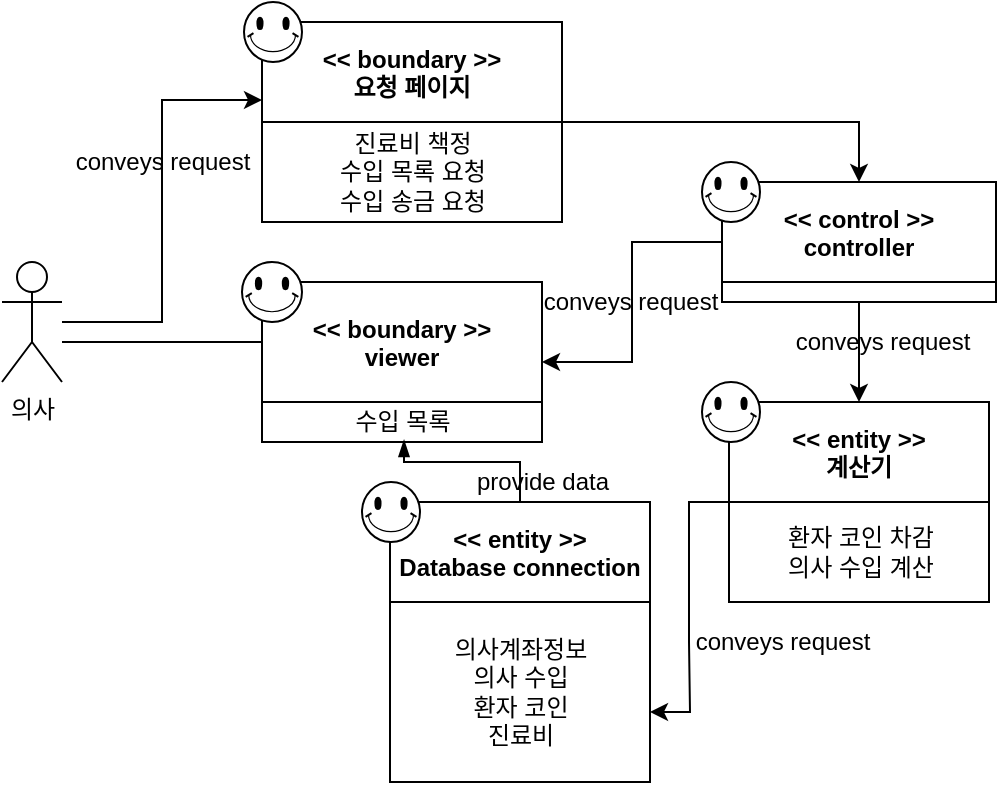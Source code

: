 <mxfile version="14.6.6" type="github"><diagram id="vxmuDIaz38fqzsAZQks_" name="Page-1"><mxGraphModel dx="946" dy="544" grid="1" gridSize="10" guides="1" tooltips="1" connect="1" arrows="1" fold="1" page="1" pageScale="1" pageWidth="827" pageHeight="1169" math="0" shadow="0"><root><mxCell id="0"/><mxCell id="1" parent="0"/><mxCell id="Y23VU7PuElIZQioHlM2i-16" style="edgeStyle=orthogonalEdgeStyle;rounded=0;orthogonalLoop=1;jettySize=auto;html=1;entryX=0;entryY=0.39;entryDx=0;entryDy=0;entryPerimeter=0;" parent="1" source="Y23VU7PuElIZQioHlM2i-1" target="Y23VU7PuElIZQioHlM2i-9" edge="1"><mxGeometry relative="1" as="geometry"/></mxCell><mxCell id="Y23VU7PuElIZQioHlM2i-1" value="의사" style="shape=umlActor;verticalLabelPosition=bottom;verticalAlign=top;html=1;outlineConnect=0;" parent="1" vertex="1"><mxGeometry x="90" y="200" width="30" height="60" as="geometry"/></mxCell><mxCell id="Y23VU7PuElIZQioHlM2i-14" style="edgeStyle=orthogonalEdgeStyle;rounded=0;orthogonalLoop=1;jettySize=auto;html=1;" parent="1" source="Y23VU7PuElIZQioHlM2i-4" edge="1"><mxGeometry relative="1" as="geometry"><mxPoint x="518.5" y="270" as="targetPoint"/></mxGeometry></mxCell><mxCell id="Y23VU7PuElIZQioHlM2i-17" style="edgeStyle=orthogonalEdgeStyle;rounded=0;orthogonalLoop=1;jettySize=auto;html=1;" parent="1" source="Y23VU7PuElIZQioHlM2i-4" target="Y23VU7PuElIZQioHlM2i-10" edge="1"><mxGeometry relative="1" as="geometry"/></mxCell><mxCell id="Y23VU7PuElIZQioHlM2i-4" value="&lt;&lt; control &gt;&gt;&#xa;controller" style="swimlane;startSize=50;" parent="1" vertex="1"><mxGeometry x="450" y="160" width="137" height="60" as="geometry"/></mxCell><mxCell id="Y23VU7PuElIZQioHlM2i-20" style="edgeStyle=orthogonalEdgeStyle;rounded=0;orthogonalLoop=1;jettySize=auto;html=1;entryX=0.517;entryY=0.95;entryDx=0;entryDy=0;entryPerimeter=0;endArrow=blockThin;endFill=1;" parent="1" source="Y23VU7PuElIZQioHlM2i-5" target="Y23VU7PuElIZQioHlM2i-19" edge="1"><mxGeometry relative="1" as="geometry"/></mxCell><mxCell id="Y23VU7PuElIZQioHlM2i-5" value="&lt;&lt; entity &gt;&gt;&#xa;Database connection" style="swimlane;startSize=50;" parent="1" vertex="1"><mxGeometry x="284" y="320" width="130" height="140" as="geometry"/></mxCell><mxCell id="Y23VU7PuElIZQioHlM2i-7" value="의사계좌정보&lt;br&gt;의사 수입&lt;br&gt;환자 코인&lt;br&gt;진료비" style="text;html=1;align=center;verticalAlign=middle;resizable=0;points=[];autosize=1;strokeColor=none;" parent="Y23VU7PuElIZQioHlM2i-5" vertex="1"><mxGeometry x="25" y="65" width="80" height="60" as="geometry"/></mxCell><mxCell id="Y23VU7PuElIZQioHlM2i-22" value="" style="verticalLabelPosition=bottom;verticalAlign=top;html=1;shape=mxgraph.basic.smiley" parent="Y23VU7PuElIZQioHlM2i-5" vertex="1"><mxGeometry x="-14" y="-10" width="29" height="30" as="geometry"/></mxCell><mxCell id="Y23VU7PuElIZQioHlM2i-15" style="edgeStyle=orthogonalEdgeStyle;rounded=0;orthogonalLoop=1;jettySize=auto;html=1;entryX=1;entryY=0.75;entryDx=0;entryDy=0;" parent="1" source="Y23VU7PuElIZQioHlM2i-6" target="Y23VU7PuElIZQioHlM2i-5" edge="1"><mxGeometry relative="1" as="geometry"/></mxCell><mxCell id="Y23VU7PuElIZQioHlM2i-6" value="&lt;&lt; entity &gt;&gt;&#xa;계산기" style="swimlane;startSize=50;" parent="1" vertex="1"><mxGeometry x="453.5" y="270" width="130" height="100" as="geometry"/></mxCell><mxCell id="Y23VU7PuElIZQioHlM2i-8" value="환자 코인 차감&lt;br&gt;의사 수입 계산" style="text;html=1;align=center;verticalAlign=middle;resizable=0;points=[];autosize=1;strokeColor=none;" parent="Y23VU7PuElIZQioHlM2i-6" vertex="1"><mxGeometry x="25" y="60" width="80" height="30" as="geometry"/></mxCell><mxCell id="Y23VU7PuElIZQioHlM2i-25" value="" style="verticalLabelPosition=bottom;verticalAlign=top;html=1;shape=mxgraph.basic.smiley" parent="Y23VU7PuElIZQioHlM2i-6" vertex="1"><mxGeometry x="-13.5" y="-10" width="29" height="30" as="geometry"/></mxCell><mxCell id="Y23VU7PuElIZQioHlM2i-13" style="edgeStyle=orthogonalEdgeStyle;rounded=0;orthogonalLoop=1;jettySize=auto;html=1;entryX=0.5;entryY=0;entryDx=0;entryDy=0;" parent="1" source="Y23VU7PuElIZQioHlM2i-9" target="Y23VU7PuElIZQioHlM2i-4" edge="1"><mxGeometry relative="1" as="geometry"/></mxCell><mxCell id="Y23VU7PuElIZQioHlM2i-9" value="&lt;&lt; boundary &gt;&gt;&#xa;요청 페이지" style="swimlane;startSize=50;" parent="1" vertex="1"><mxGeometry x="220" y="80" width="150" height="100" as="geometry"/></mxCell><mxCell id="Y23VU7PuElIZQioHlM2i-11" value="진료비 책정&lt;br&gt;수입 목록 요청&lt;br&gt;수입 송금 요청" style="text;html=1;align=center;verticalAlign=middle;resizable=0;points=[];autosize=1;strokeColor=none;" parent="Y23VU7PuElIZQioHlM2i-9" vertex="1"><mxGeometry x="35" y="50" width="80" height="50" as="geometry"/></mxCell><mxCell id="Y23VU7PuElIZQioHlM2i-26" value="" style="verticalLabelPosition=bottom;verticalAlign=top;html=1;shape=mxgraph.basic.smiley" parent="Y23VU7PuElIZQioHlM2i-9" vertex="1"><mxGeometry x="-9" y="-10" width="29" height="30" as="geometry"/></mxCell><mxCell id="Y23VU7PuElIZQioHlM2i-18" style="edgeStyle=orthogonalEdgeStyle;rounded=0;orthogonalLoop=1;jettySize=auto;html=1;endArrow=none;endFill=0;" parent="1" source="Y23VU7PuElIZQioHlM2i-10" target="Y23VU7PuElIZQioHlM2i-1" edge="1"><mxGeometry relative="1" as="geometry"><Array as="points"><mxPoint x="170" y="240"/><mxPoint x="170" y="240"/></Array></mxGeometry></mxCell><mxCell id="Y23VU7PuElIZQioHlM2i-10" value="&lt;&lt; boundary &gt;&gt;&#xa;viewer" style="swimlane;startSize=60;" parent="1" vertex="1"><mxGeometry x="220" y="210" width="140" height="80" as="geometry"/></mxCell><mxCell id="Y23VU7PuElIZQioHlM2i-19" value="수입 목록" style="text;html=1;align=center;verticalAlign=middle;resizable=0;points=[];autosize=1;strokeColor=none;" parent="Y23VU7PuElIZQioHlM2i-10" vertex="1"><mxGeometry x="40" y="60" width="60" height="20" as="geometry"/></mxCell><mxCell id="Y23VU7PuElIZQioHlM2i-24" value="" style="verticalLabelPosition=bottom;verticalAlign=top;html=1;shape=mxgraph.basic.smiley" parent="Y23VU7PuElIZQioHlM2i-10" vertex="1"><mxGeometry x="-10" y="-10" width="30" height="30" as="geometry"/></mxCell><mxCell id="Y23VU7PuElIZQioHlM2i-27" value="" style="verticalLabelPosition=bottom;verticalAlign=top;html=1;shape=mxgraph.basic.smiley" parent="1" vertex="1"><mxGeometry x="440" y="150" width="29" height="30" as="geometry"/></mxCell><mxCell id="Y23VU7PuElIZQioHlM2i-28" value="conveys request" style="text;html=1;align=center;verticalAlign=middle;resizable=0;points=[];autosize=1;strokeColor=none;" parent="1" vertex="1"><mxGeometry x="480" y="230" width="100" height="20" as="geometry"/></mxCell><mxCell id="Y23VU7PuElIZQioHlM2i-29" value="conveys request" style="text;html=1;align=center;verticalAlign=middle;resizable=0;points=[];autosize=1;strokeColor=none;" parent="1" vertex="1"><mxGeometry x="353.5" y="210" width="100" height="20" as="geometry"/></mxCell><mxCell id="Y23VU7PuElIZQioHlM2i-30" value="conveys request" style="text;html=1;align=center;verticalAlign=middle;resizable=0;points=[];autosize=1;strokeColor=none;" parent="1" vertex="1"><mxGeometry x="120" y="140" width="100" height="20" as="geometry"/></mxCell><mxCell id="Y23VU7PuElIZQioHlM2i-31" value="provide data" style="text;html=1;align=center;verticalAlign=middle;resizable=0;points=[];autosize=1;strokeColor=none;" parent="1" vertex="1"><mxGeometry x="320" y="300" width="80" height="20" as="geometry"/></mxCell><mxCell id="Y23VU7PuElIZQioHlM2i-33" value="conveys request" style="text;html=1;align=center;verticalAlign=middle;resizable=0;points=[];autosize=1;strokeColor=none;" parent="1" vertex="1"><mxGeometry x="430" y="380" width="100" height="20" as="geometry"/></mxCell></root></mxGraphModel></diagram></mxfile>
